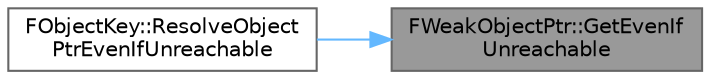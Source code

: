 digraph "FWeakObjectPtr::GetEvenIfUnreachable"
{
 // INTERACTIVE_SVG=YES
 // LATEX_PDF_SIZE
  bgcolor="transparent";
  edge [fontname=Helvetica,fontsize=10,labelfontname=Helvetica,labelfontsize=10];
  node [fontname=Helvetica,fontsize=10,shape=box,height=0.2,width=0.4];
  rankdir="RL";
  Node1 [id="Node000001",label="FWeakObjectPtr::GetEvenIf\lUnreachable",height=0.2,width=0.4,color="gray40", fillcolor="grey60", style="filled", fontcolor="black",tooltip="Dereference the weak pointer even if it is marked as Garbage or Unreachable."];
  Node1 -> Node2 [id="edge1_Node000001_Node000002",dir="back",color="steelblue1",style="solid",tooltip=" "];
  Node2 [id="Node000002",label="FObjectKey::ResolveObject\lPtrEvenIfUnreachable",height=0.2,width=0.4,color="grey40", fillcolor="white", style="filled",URL="$dd/d31/structFObjectKey.html#a981fd5b4208c2f58c0d92258457ff0c6",tooltip="Attempt to access the object from which this key was constructed, even if it is RF_PendingKill or RF_..."];
}
